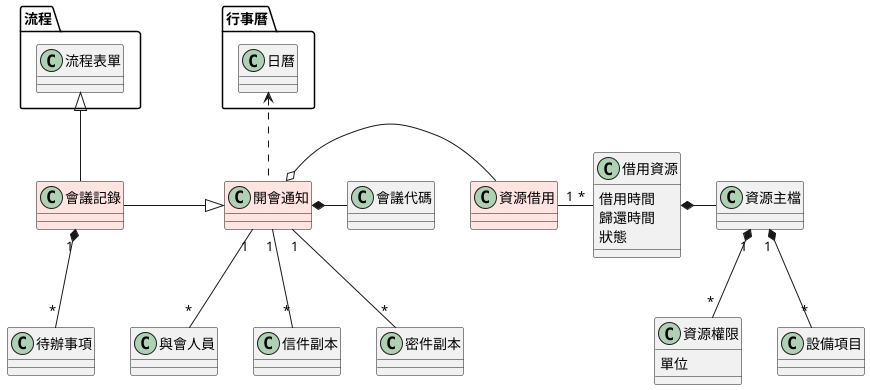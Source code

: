 @startuml

class 資源借用 #MistyRose
class 開會通知 #MistyRose
class 會議記錄 #MistyRose
class 資源權限 {
    單位
}
class 借用資源  {
    借用時間
    歸還時間
    狀態
}

資源主檔 "1" *-- "*" 設備項目
資源主檔 "1" *-- "*" 資源權限

資源借用 "1" -right- "*" 借用資源
借用資源  *-right- 資源主檔

開會通知 .up.> 行事曆.日曆
開會通知 o-right- 資源借用
開會通知 *-right- 會議代碼
開會通知 "1" -- "*" 與會人員
開會通知 "1" -- "*" 信件副本
開會通知 "1" -- "*" 密件副本
開會通知 <|-left- 會議記錄
流程.流程表單 <|-- 會議記錄
會議記錄 "1" *-- "*" 待辦事項

@enduml